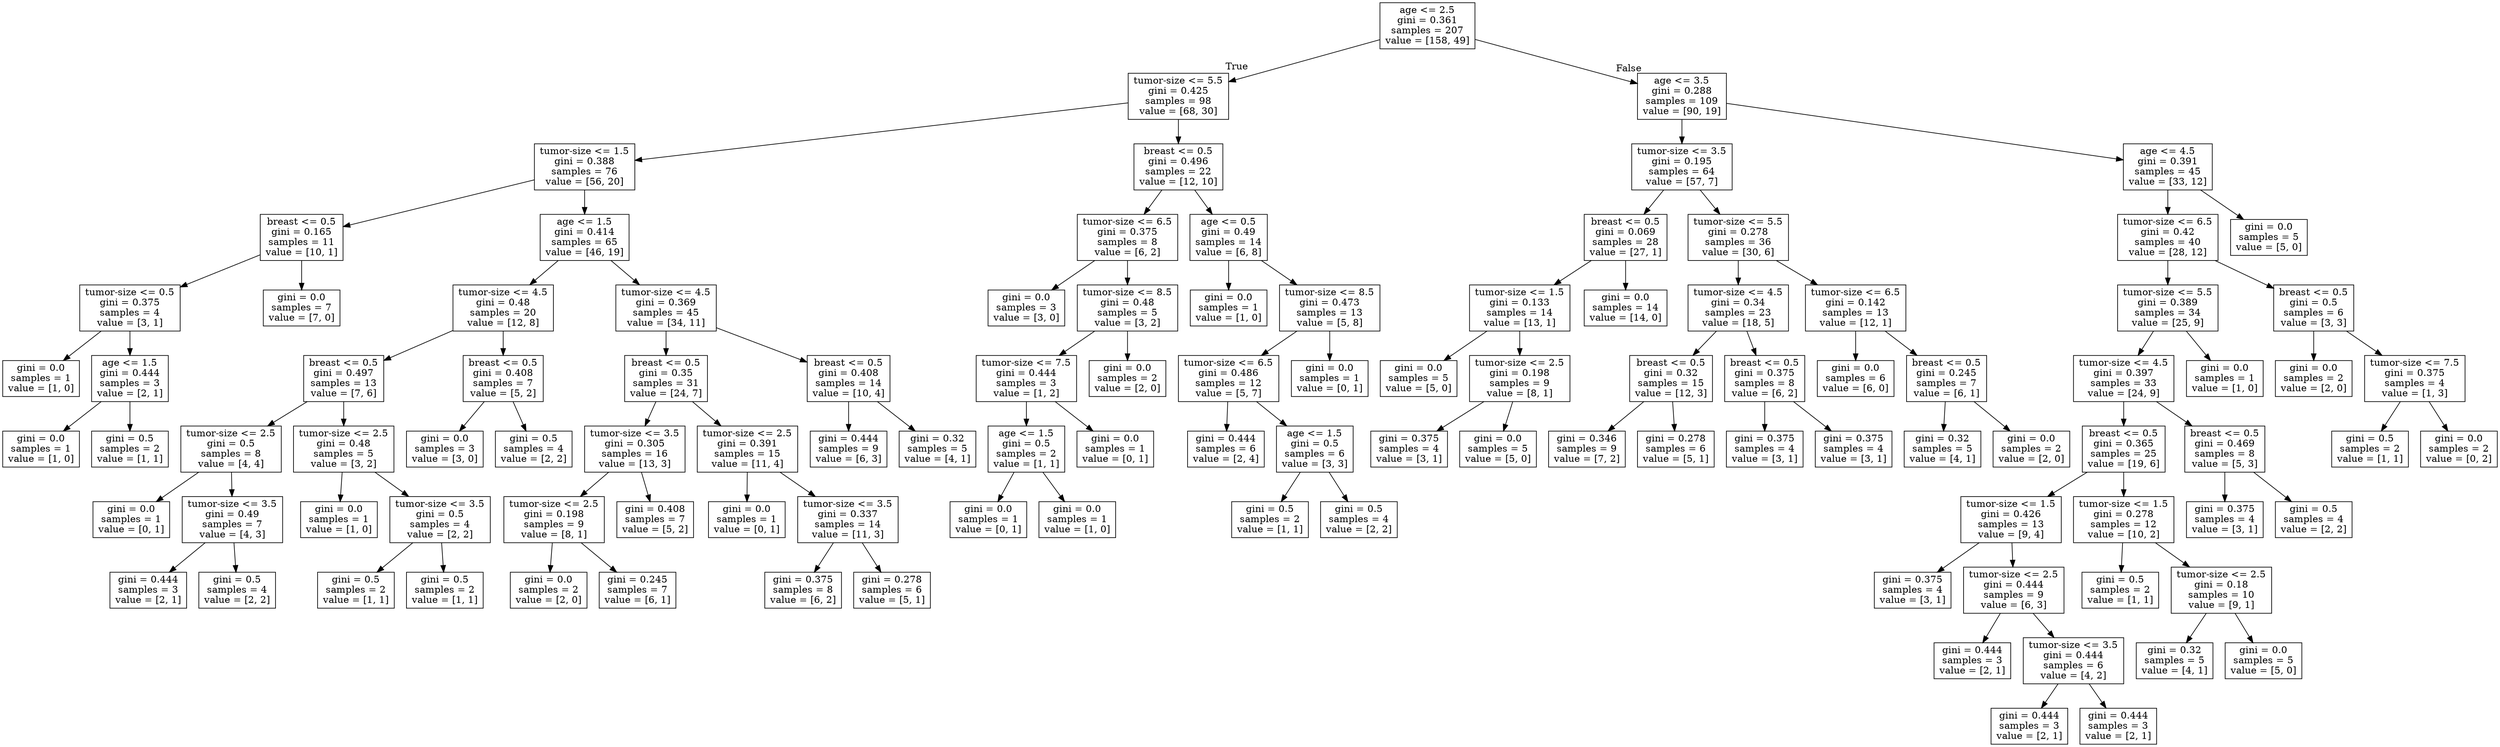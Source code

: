 digraph Tree {
node [shape=box] ;
0 [label="age <= 2.5\ngini = 0.361\nsamples = 207\nvalue = [158, 49]"] ;
1 [label="tumor-size <= 5.5\ngini = 0.425\nsamples = 98\nvalue = [68, 30]"] ;
0 -> 1 [labeldistance=2.5, labelangle=45, headlabel="True"] ;
2 [label="tumor-size <= 1.5\ngini = 0.388\nsamples = 76\nvalue = [56, 20]"] ;
1 -> 2 ;
3 [label="breast <= 0.5\ngini = 0.165\nsamples = 11\nvalue = [10, 1]"] ;
2 -> 3 ;
4 [label="tumor-size <= 0.5\ngini = 0.375\nsamples = 4\nvalue = [3, 1]"] ;
3 -> 4 ;
5 [label="gini = 0.0\nsamples = 1\nvalue = [1, 0]"] ;
4 -> 5 ;
6 [label="age <= 1.5\ngini = 0.444\nsamples = 3\nvalue = [2, 1]"] ;
4 -> 6 ;
7 [label="gini = 0.0\nsamples = 1\nvalue = [1, 0]"] ;
6 -> 7 ;
8 [label="gini = 0.5\nsamples = 2\nvalue = [1, 1]"] ;
6 -> 8 ;
9 [label="gini = 0.0\nsamples = 7\nvalue = [7, 0]"] ;
3 -> 9 ;
10 [label="age <= 1.5\ngini = 0.414\nsamples = 65\nvalue = [46, 19]"] ;
2 -> 10 ;
11 [label="tumor-size <= 4.5\ngini = 0.48\nsamples = 20\nvalue = [12, 8]"] ;
10 -> 11 ;
12 [label="breast <= 0.5\ngini = 0.497\nsamples = 13\nvalue = [7, 6]"] ;
11 -> 12 ;
13 [label="tumor-size <= 2.5\ngini = 0.5\nsamples = 8\nvalue = [4, 4]"] ;
12 -> 13 ;
14 [label="gini = 0.0\nsamples = 1\nvalue = [0, 1]"] ;
13 -> 14 ;
15 [label="tumor-size <= 3.5\ngini = 0.49\nsamples = 7\nvalue = [4, 3]"] ;
13 -> 15 ;
16 [label="gini = 0.444\nsamples = 3\nvalue = [2, 1]"] ;
15 -> 16 ;
17 [label="gini = 0.5\nsamples = 4\nvalue = [2, 2]"] ;
15 -> 17 ;
18 [label="tumor-size <= 2.5\ngini = 0.48\nsamples = 5\nvalue = [3, 2]"] ;
12 -> 18 ;
19 [label="gini = 0.0\nsamples = 1\nvalue = [1, 0]"] ;
18 -> 19 ;
20 [label="tumor-size <= 3.5\ngini = 0.5\nsamples = 4\nvalue = [2, 2]"] ;
18 -> 20 ;
21 [label="gini = 0.5\nsamples = 2\nvalue = [1, 1]"] ;
20 -> 21 ;
22 [label="gini = 0.5\nsamples = 2\nvalue = [1, 1]"] ;
20 -> 22 ;
23 [label="breast <= 0.5\ngini = 0.408\nsamples = 7\nvalue = [5, 2]"] ;
11 -> 23 ;
24 [label="gini = 0.0\nsamples = 3\nvalue = [3, 0]"] ;
23 -> 24 ;
25 [label="gini = 0.5\nsamples = 4\nvalue = [2, 2]"] ;
23 -> 25 ;
26 [label="tumor-size <= 4.5\ngini = 0.369\nsamples = 45\nvalue = [34, 11]"] ;
10 -> 26 ;
27 [label="breast <= 0.5\ngini = 0.35\nsamples = 31\nvalue = [24, 7]"] ;
26 -> 27 ;
28 [label="tumor-size <= 3.5\ngini = 0.305\nsamples = 16\nvalue = [13, 3]"] ;
27 -> 28 ;
29 [label="tumor-size <= 2.5\ngini = 0.198\nsamples = 9\nvalue = [8, 1]"] ;
28 -> 29 ;
30 [label="gini = 0.0\nsamples = 2\nvalue = [2, 0]"] ;
29 -> 30 ;
31 [label="gini = 0.245\nsamples = 7\nvalue = [6, 1]"] ;
29 -> 31 ;
32 [label="gini = 0.408\nsamples = 7\nvalue = [5, 2]"] ;
28 -> 32 ;
33 [label="tumor-size <= 2.5\ngini = 0.391\nsamples = 15\nvalue = [11, 4]"] ;
27 -> 33 ;
34 [label="gini = 0.0\nsamples = 1\nvalue = [0, 1]"] ;
33 -> 34 ;
35 [label="tumor-size <= 3.5\ngini = 0.337\nsamples = 14\nvalue = [11, 3]"] ;
33 -> 35 ;
36 [label="gini = 0.375\nsamples = 8\nvalue = [6, 2]"] ;
35 -> 36 ;
37 [label="gini = 0.278\nsamples = 6\nvalue = [5, 1]"] ;
35 -> 37 ;
38 [label="breast <= 0.5\ngini = 0.408\nsamples = 14\nvalue = [10, 4]"] ;
26 -> 38 ;
39 [label="gini = 0.444\nsamples = 9\nvalue = [6, 3]"] ;
38 -> 39 ;
40 [label="gini = 0.32\nsamples = 5\nvalue = [4, 1]"] ;
38 -> 40 ;
41 [label="breast <= 0.5\ngini = 0.496\nsamples = 22\nvalue = [12, 10]"] ;
1 -> 41 ;
42 [label="tumor-size <= 6.5\ngini = 0.375\nsamples = 8\nvalue = [6, 2]"] ;
41 -> 42 ;
43 [label="gini = 0.0\nsamples = 3\nvalue = [3, 0]"] ;
42 -> 43 ;
44 [label="tumor-size <= 8.5\ngini = 0.48\nsamples = 5\nvalue = [3, 2]"] ;
42 -> 44 ;
45 [label="tumor-size <= 7.5\ngini = 0.444\nsamples = 3\nvalue = [1, 2]"] ;
44 -> 45 ;
46 [label="age <= 1.5\ngini = 0.5\nsamples = 2\nvalue = [1, 1]"] ;
45 -> 46 ;
47 [label="gini = 0.0\nsamples = 1\nvalue = [0, 1]"] ;
46 -> 47 ;
48 [label="gini = 0.0\nsamples = 1\nvalue = [1, 0]"] ;
46 -> 48 ;
49 [label="gini = 0.0\nsamples = 1\nvalue = [0, 1]"] ;
45 -> 49 ;
50 [label="gini = 0.0\nsamples = 2\nvalue = [2, 0]"] ;
44 -> 50 ;
51 [label="age <= 0.5\ngini = 0.49\nsamples = 14\nvalue = [6, 8]"] ;
41 -> 51 ;
52 [label="gini = 0.0\nsamples = 1\nvalue = [1, 0]"] ;
51 -> 52 ;
53 [label="tumor-size <= 8.5\ngini = 0.473\nsamples = 13\nvalue = [5, 8]"] ;
51 -> 53 ;
54 [label="tumor-size <= 6.5\ngini = 0.486\nsamples = 12\nvalue = [5, 7]"] ;
53 -> 54 ;
55 [label="gini = 0.444\nsamples = 6\nvalue = [2, 4]"] ;
54 -> 55 ;
56 [label="age <= 1.5\ngini = 0.5\nsamples = 6\nvalue = [3, 3]"] ;
54 -> 56 ;
57 [label="gini = 0.5\nsamples = 2\nvalue = [1, 1]"] ;
56 -> 57 ;
58 [label="gini = 0.5\nsamples = 4\nvalue = [2, 2]"] ;
56 -> 58 ;
59 [label="gini = 0.0\nsamples = 1\nvalue = [0, 1]"] ;
53 -> 59 ;
60 [label="age <= 3.5\ngini = 0.288\nsamples = 109\nvalue = [90, 19]"] ;
0 -> 60 [labeldistance=2.5, labelangle=-45, headlabel="False"] ;
61 [label="tumor-size <= 3.5\ngini = 0.195\nsamples = 64\nvalue = [57, 7]"] ;
60 -> 61 ;
62 [label="breast <= 0.5\ngini = 0.069\nsamples = 28\nvalue = [27, 1]"] ;
61 -> 62 ;
63 [label="tumor-size <= 1.5\ngini = 0.133\nsamples = 14\nvalue = [13, 1]"] ;
62 -> 63 ;
64 [label="gini = 0.0\nsamples = 5\nvalue = [5, 0]"] ;
63 -> 64 ;
65 [label="tumor-size <= 2.5\ngini = 0.198\nsamples = 9\nvalue = [8, 1]"] ;
63 -> 65 ;
66 [label="gini = 0.375\nsamples = 4\nvalue = [3, 1]"] ;
65 -> 66 ;
67 [label="gini = 0.0\nsamples = 5\nvalue = [5, 0]"] ;
65 -> 67 ;
68 [label="gini = 0.0\nsamples = 14\nvalue = [14, 0]"] ;
62 -> 68 ;
69 [label="tumor-size <= 5.5\ngini = 0.278\nsamples = 36\nvalue = [30, 6]"] ;
61 -> 69 ;
70 [label="tumor-size <= 4.5\ngini = 0.34\nsamples = 23\nvalue = [18, 5]"] ;
69 -> 70 ;
71 [label="breast <= 0.5\ngini = 0.32\nsamples = 15\nvalue = [12, 3]"] ;
70 -> 71 ;
72 [label="gini = 0.346\nsamples = 9\nvalue = [7, 2]"] ;
71 -> 72 ;
73 [label="gini = 0.278\nsamples = 6\nvalue = [5, 1]"] ;
71 -> 73 ;
74 [label="breast <= 0.5\ngini = 0.375\nsamples = 8\nvalue = [6, 2]"] ;
70 -> 74 ;
75 [label="gini = 0.375\nsamples = 4\nvalue = [3, 1]"] ;
74 -> 75 ;
76 [label="gini = 0.375\nsamples = 4\nvalue = [3, 1]"] ;
74 -> 76 ;
77 [label="tumor-size <= 6.5\ngini = 0.142\nsamples = 13\nvalue = [12, 1]"] ;
69 -> 77 ;
78 [label="gini = 0.0\nsamples = 6\nvalue = [6, 0]"] ;
77 -> 78 ;
79 [label="breast <= 0.5\ngini = 0.245\nsamples = 7\nvalue = [6, 1]"] ;
77 -> 79 ;
80 [label="gini = 0.32\nsamples = 5\nvalue = [4, 1]"] ;
79 -> 80 ;
81 [label="gini = 0.0\nsamples = 2\nvalue = [2, 0]"] ;
79 -> 81 ;
82 [label="age <= 4.5\ngini = 0.391\nsamples = 45\nvalue = [33, 12]"] ;
60 -> 82 ;
83 [label="tumor-size <= 6.5\ngini = 0.42\nsamples = 40\nvalue = [28, 12]"] ;
82 -> 83 ;
84 [label="tumor-size <= 5.5\ngini = 0.389\nsamples = 34\nvalue = [25, 9]"] ;
83 -> 84 ;
85 [label="tumor-size <= 4.5\ngini = 0.397\nsamples = 33\nvalue = [24, 9]"] ;
84 -> 85 ;
86 [label="breast <= 0.5\ngini = 0.365\nsamples = 25\nvalue = [19, 6]"] ;
85 -> 86 ;
87 [label="tumor-size <= 1.5\ngini = 0.426\nsamples = 13\nvalue = [9, 4]"] ;
86 -> 87 ;
88 [label="gini = 0.375\nsamples = 4\nvalue = [3, 1]"] ;
87 -> 88 ;
89 [label="tumor-size <= 2.5\ngini = 0.444\nsamples = 9\nvalue = [6, 3]"] ;
87 -> 89 ;
90 [label="gini = 0.444\nsamples = 3\nvalue = [2, 1]"] ;
89 -> 90 ;
91 [label="tumor-size <= 3.5\ngini = 0.444\nsamples = 6\nvalue = [4, 2]"] ;
89 -> 91 ;
92 [label="gini = 0.444\nsamples = 3\nvalue = [2, 1]"] ;
91 -> 92 ;
93 [label="gini = 0.444\nsamples = 3\nvalue = [2, 1]"] ;
91 -> 93 ;
94 [label="tumor-size <= 1.5\ngini = 0.278\nsamples = 12\nvalue = [10, 2]"] ;
86 -> 94 ;
95 [label="gini = 0.5\nsamples = 2\nvalue = [1, 1]"] ;
94 -> 95 ;
96 [label="tumor-size <= 2.5\ngini = 0.18\nsamples = 10\nvalue = [9, 1]"] ;
94 -> 96 ;
97 [label="gini = 0.32\nsamples = 5\nvalue = [4, 1]"] ;
96 -> 97 ;
98 [label="gini = 0.0\nsamples = 5\nvalue = [5, 0]"] ;
96 -> 98 ;
99 [label="breast <= 0.5\ngini = 0.469\nsamples = 8\nvalue = [5, 3]"] ;
85 -> 99 ;
100 [label="gini = 0.375\nsamples = 4\nvalue = [3, 1]"] ;
99 -> 100 ;
101 [label="gini = 0.5\nsamples = 4\nvalue = [2, 2]"] ;
99 -> 101 ;
102 [label="gini = 0.0\nsamples = 1\nvalue = [1, 0]"] ;
84 -> 102 ;
103 [label="breast <= 0.5\ngini = 0.5\nsamples = 6\nvalue = [3, 3]"] ;
83 -> 103 ;
104 [label="gini = 0.0\nsamples = 2\nvalue = [2, 0]"] ;
103 -> 104 ;
105 [label="tumor-size <= 7.5\ngini = 0.375\nsamples = 4\nvalue = [1, 3]"] ;
103 -> 105 ;
106 [label="gini = 0.5\nsamples = 2\nvalue = [1, 1]"] ;
105 -> 106 ;
107 [label="gini = 0.0\nsamples = 2\nvalue = [0, 2]"] ;
105 -> 107 ;
108 [label="gini = 0.0\nsamples = 5\nvalue = [5, 0]"] ;
82 -> 108 ;
}